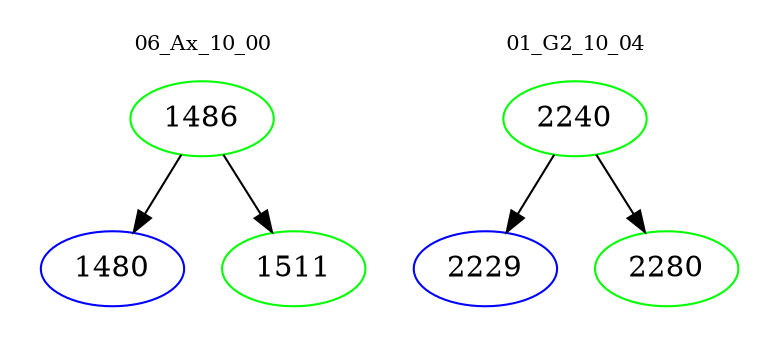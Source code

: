digraph{
subgraph cluster_0 {
color = white
label = "06_Ax_10_00";
fontsize=10;
T0_1486 [label="1486", color="green"]
T0_1486 -> T0_1480 [color="black"]
T0_1480 [label="1480", color="blue"]
T0_1486 -> T0_1511 [color="black"]
T0_1511 [label="1511", color="green"]
}
subgraph cluster_1 {
color = white
label = "01_G2_10_04";
fontsize=10;
T1_2240 [label="2240", color="green"]
T1_2240 -> T1_2229 [color="black"]
T1_2229 [label="2229", color="blue"]
T1_2240 -> T1_2280 [color="black"]
T1_2280 [label="2280", color="green"]
}
}
